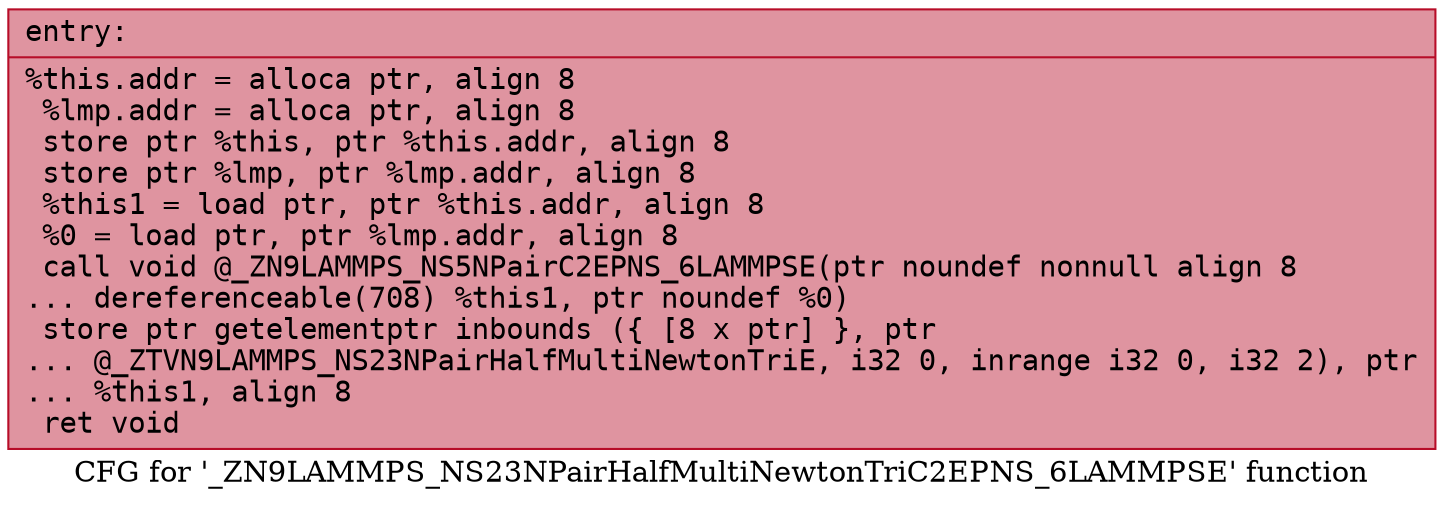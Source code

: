 digraph "CFG for '_ZN9LAMMPS_NS23NPairHalfMultiNewtonTriC2EPNS_6LAMMPSE' function" {
	label="CFG for '_ZN9LAMMPS_NS23NPairHalfMultiNewtonTriC2EPNS_6LAMMPSE' function";

	Node0x55c2740c2730 [shape=record,color="#b70d28ff", style=filled, fillcolor="#b70d2870" fontname="Courier",label="{entry:\l|  %this.addr = alloca ptr, align 8\l  %lmp.addr = alloca ptr, align 8\l  store ptr %this, ptr %this.addr, align 8\l  store ptr %lmp, ptr %lmp.addr, align 8\l  %this1 = load ptr, ptr %this.addr, align 8\l  %0 = load ptr, ptr %lmp.addr, align 8\l  call void @_ZN9LAMMPS_NS5NPairC2EPNS_6LAMMPSE(ptr noundef nonnull align 8\l... dereferenceable(708) %this1, ptr noundef %0)\l  store ptr getelementptr inbounds (\{ [8 x ptr] \}, ptr\l... @_ZTVN9LAMMPS_NS23NPairHalfMultiNewtonTriE, i32 0, inrange i32 0, i32 2), ptr\l... %this1, align 8\l  ret void\l}"];
}
